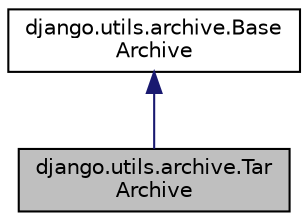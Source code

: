 digraph "django.utils.archive.TarArchive"
{
 // LATEX_PDF_SIZE
  edge [fontname="Helvetica",fontsize="10",labelfontname="Helvetica",labelfontsize="10"];
  node [fontname="Helvetica",fontsize="10",shape=record];
  Node1 [label="django.utils.archive.Tar\lArchive",height=0.2,width=0.4,color="black", fillcolor="grey75", style="filled", fontcolor="black",tooltip=" "];
  Node2 -> Node1 [dir="back",color="midnightblue",fontsize="10",style="solid"];
  Node2 [label="django.utils.archive.Base\lArchive",height=0.2,width=0.4,color="black", fillcolor="white", style="filled",URL="$classdjango_1_1utils_1_1archive_1_1_base_archive.html",tooltip=" "];
}
